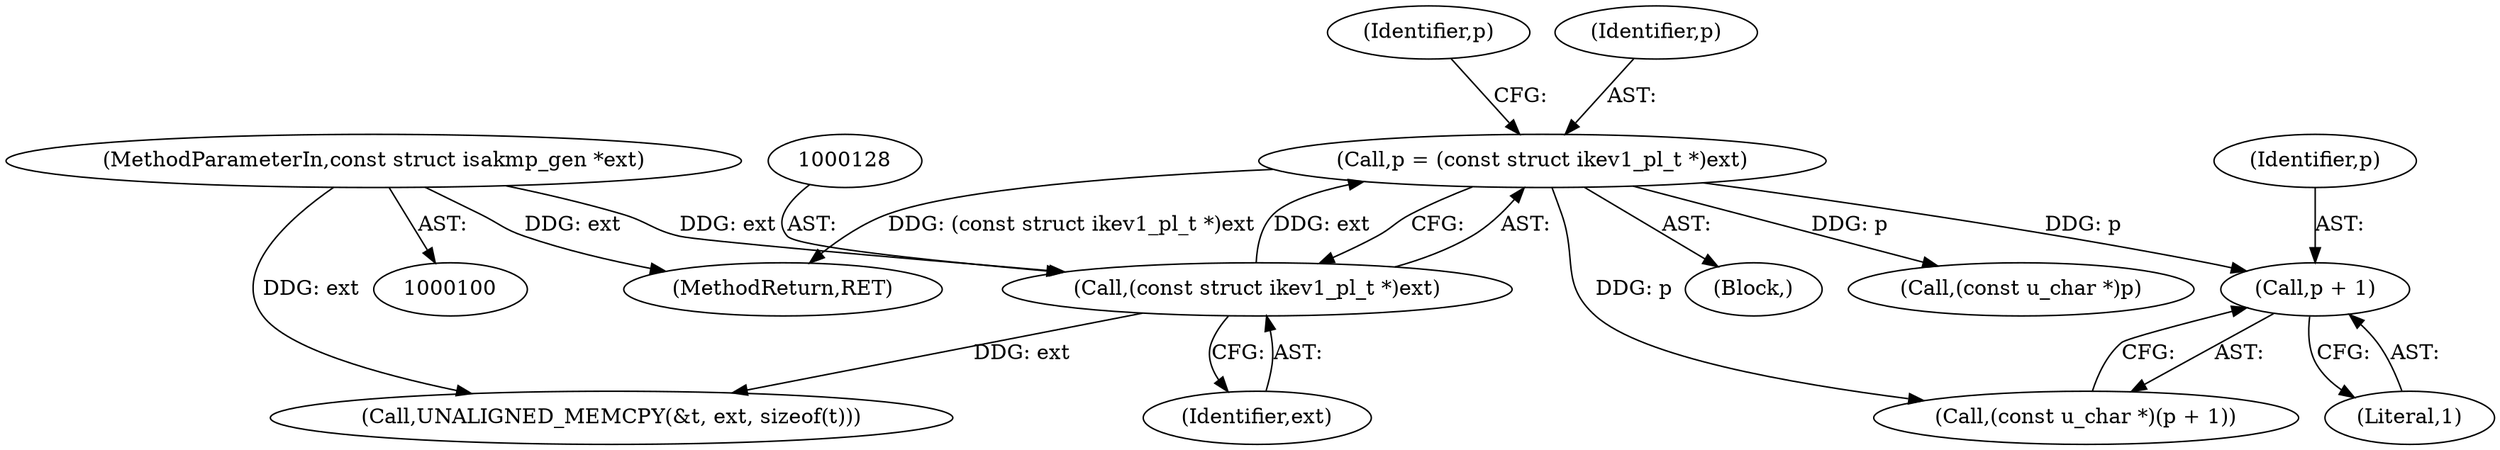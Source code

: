 digraph "0_tcpdump_e0a5a02b0fc1900a69d6c37ed0aab36fb8494e6d_2@pointer" {
"1000266" [label="(Call,p + 1)"];
"1000125" [label="(Call,p = (const struct ikev1_pl_t *)ext)"];
"1000127" [label="(Call,(const struct ikev1_pl_t *)ext)"];
"1000103" [label="(MethodParameterIn,const struct isakmp_gen *ext)"];
"1000132" [label="(Identifier,p)"];
"1000335" [label="(MethodReturn,RET)"];
"1000110" [label="(Block,)"];
"1000126" [label="(Identifier,p)"];
"1000268" [label="(Literal,1)"];
"1000272" [label="(Call,(const u_char *)p)"];
"1000103" [label="(MethodParameterIn,const struct isakmp_gen *ext)"];
"1000125" [label="(Call,p = (const struct ikev1_pl_t *)ext)"];
"1000133" [label="(Call,UNALIGNED_MEMCPY(&t, ext, sizeof(t)))"];
"1000266" [label="(Call,p + 1)"];
"1000129" [label="(Identifier,ext)"];
"1000264" [label="(Call,(const u_char *)(p + 1))"];
"1000267" [label="(Identifier,p)"];
"1000127" [label="(Call,(const struct ikev1_pl_t *)ext)"];
"1000266" -> "1000264"  [label="AST: "];
"1000266" -> "1000268"  [label="CFG: "];
"1000267" -> "1000266"  [label="AST: "];
"1000268" -> "1000266"  [label="AST: "];
"1000264" -> "1000266"  [label="CFG: "];
"1000125" -> "1000266"  [label="DDG: p"];
"1000125" -> "1000110"  [label="AST: "];
"1000125" -> "1000127"  [label="CFG: "];
"1000126" -> "1000125"  [label="AST: "];
"1000127" -> "1000125"  [label="AST: "];
"1000132" -> "1000125"  [label="CFG: "];
"1000125" -> "1000335"  [label="DDG: (const struct ikev1_pl_t *)ext"];
"1000127" -> "1000125"  [label="DDG: ext"];
"1000125" -> "1000264"  [label="DDG: p"];
"1000125" -> "1000272"  [label="DDG: p"];
"1000127" -> "1000129"  [label="CFG: "];
"1000128" -> "1000127"  [label="AST: "];
"1000129" -> "1000127"  [label="AST: "];
"1000103" -> "1000127"  [label="DDG: ext"];
"1000127" -> "1000133"  [label="DDG: ext"];
"1000103" -> "1000100"  [label="AST: "];
"1000103" -> "1000335"  [label="DDG: ext"];
"1000103" -> "1000133"  [label="DDG: ext"];
}
